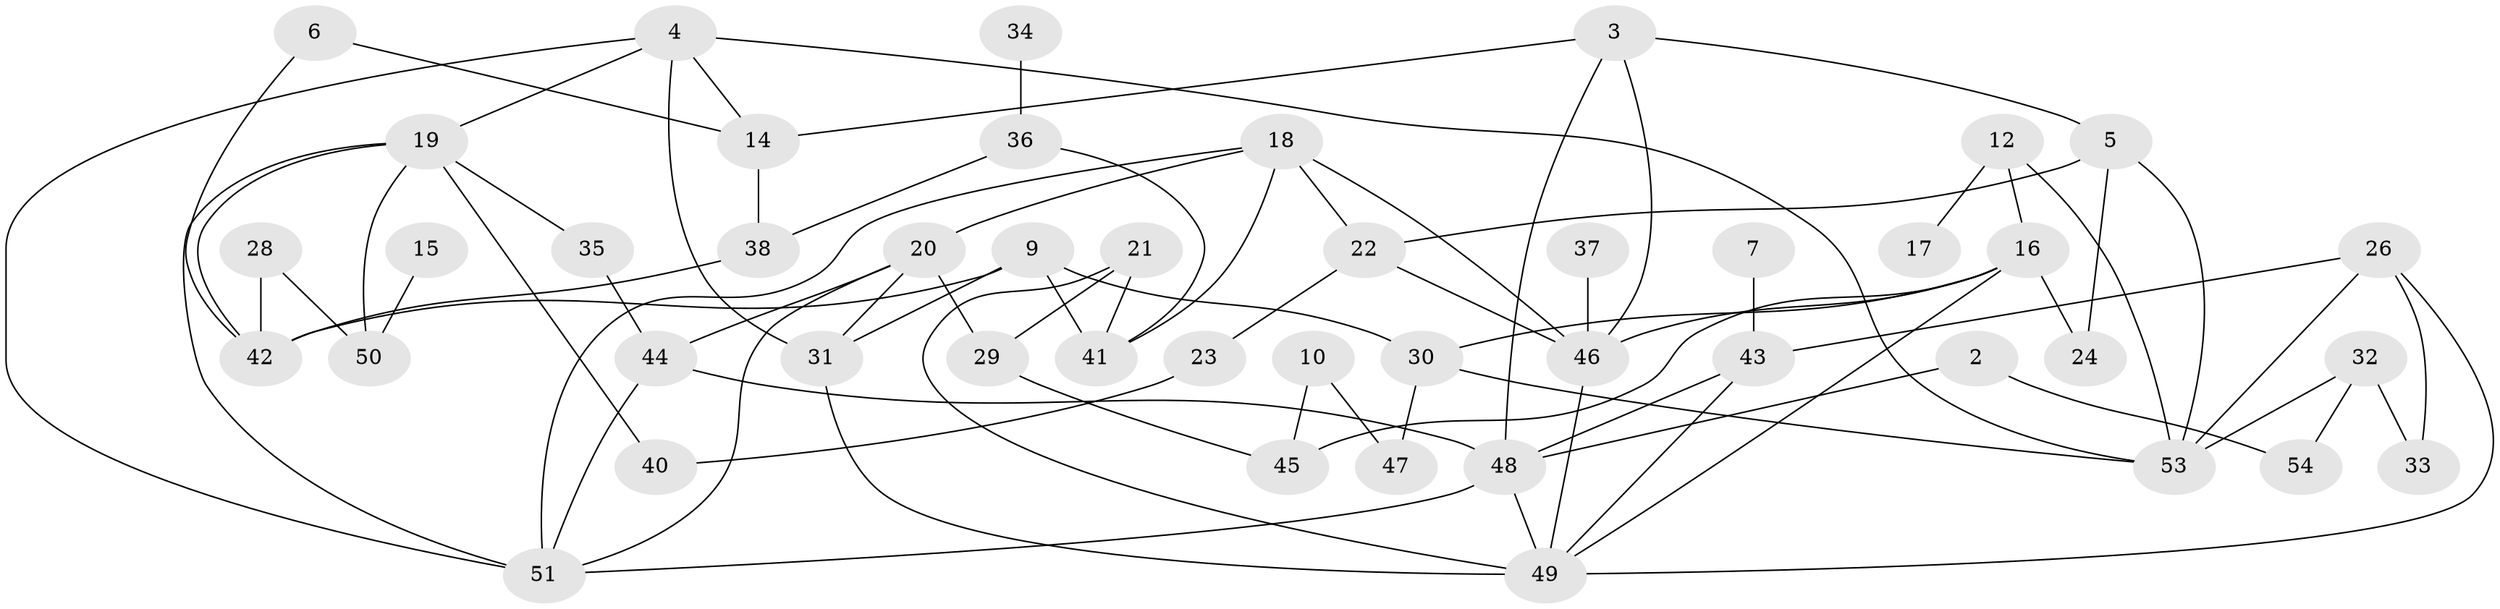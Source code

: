 // original degree distribution, {1: 0.18518518518518517, 2: 0.26851851851851855, 3: 0.2037037037037037, 4: 0.18518518518518517, 0: 0.06481481481481481, 5: 0.05555555555555555, 6: 0.037037037037037035}
// Generated by graph-tools (version 1.1) at 2025/00/03/09/25 03:00:40]
// undirected, 46 vertices, 79 edges
graph export_dot {
graph [start="1"]
  node [color=gray90,style=filled];
  2;
  3;
  4;
  5;
  6;
  7;
  9;
  10;
  12;
  14;
  15;
  16;
  17;
  18;
  19;
  20;
  21;
  22;
  23;
  24;
  26;
  28;
  29;
  30;
  31;
  32;
  33;
  34;
  35;
  36;
  37;
  38;
  40;
  41;
  42;
  43;
  44;
  45;
  46;
  47;
  48;
  49;
  50;
  51;
  53;
  54;
  2 -- 48 [weight=1.0];
  2 -- 54 [weight=1.0];
  3 -- 5 [weight=1.0];
  3 -- 14 [weight=1.0];
  3 -- 46 [weight=1.0];
  3 -- 48 [weight=1.0];
  4 -- 14 [weight=1.0];
  4 -- 19 [weight=1.0];
  4 -- 31 [weight=1.0];
  4 -- 51 [weight=1.0];
  4 -- 53 [weight=1.0];
  5 -- 22 [weight=1.0];
  5 -- 24 [weight=1.0];
  5 -- 53 [weight=1.0];
  6 -- 14 [weight=1.0];
  6 -- 42 [weight=1.0];
  7 -- 43 [weight=1.0];
  9 -- 30 [weight=1.0];
  9 -- 31 [weight=1.0];
  9 -- 41 [weight=1.0];
  9 -- 42 [weight=1.0];
  10 -- 45 [weight=1.0];
  10 -- 47 [weight=1.0];
  12 -- 16 [weight=1.0];
  12 -- 17 [weight=1.0];
  12 -- 53 [weight=1.0];
  14 -- 38 [weight=1.0];
  15 -- 50 [weight=1.0];
  16 -- 24 [weight=1.0];
  16 -- 30 [weight=1.0];
  16 -- 45 [weight=1.0];
  16 -- 46 [weight=3.0];
  16 -- 49 [weight=1.0];
  18 -- 20 [weight=1.0];
  18 -- 22 [weight=1.0];
  18 -- 41 [weight=1.0];
  18 -- 46 [weight=1.0];
  18 -- 51 [weight=1.0];
  19 -- 35 [weight=1.0];
  19 -- 40 [weight=1.0];
  19 -- 42 [weight=1.0];
  19 -- 50 [weight=1.0];
  19 -- 51 [weight=1.0];
  20 -- 29 [weight=1.0];
  20 -- 31 [weight=1.0];
  20 -- 44 [weight=1.0];
  20 -- 51 [weight=1.0];
  21 -- 29 [weight=1.0];
  21 -- 41 [weight=1.0];
  21 -- 49 [weight=1.0];
  22 -- 23 [weight=1.0];
  22 -- 46 [weight=1.0];
  23 -- 40 [weight=1.0];
  26 -- 33 [weight=1.0];
  26 -- 43 [weight=1.0];
  26 -- 49 [weight=1.0];
  26 -- 53 [weight=1.0];
  28 -- 42 [weight=2.0];
  28 -- 50 [weight=1.0];
  29 -- 45 [weight=1.0];
  30 -- 47 [weight=1.0];
  30 -- 53 [weight=1.0];
  31 -- 49 [weight=2.0];
  32 -- 33 [weight=1.0];
  32 -- 53 [weight=1.0];
  32 -- 54 [weight=1.0];
  34 -- 36 [weight=1.0];
  35 -- 44 [weight=1.0];
  36 -- 38 [weight=1.0];
  36 -- 41 [weight=1.0];
  37 -- 46 [weight=1.0];
  38 -- 42 [weight=1.0];
  43 -- 48 [weight=1.0];
  43 -- 49 [weight=1.0];
  44 -- 48 [weight=2.0];
  44 -- 51 [weight=1.0];
  46 -- 49 [weight=1.0];
  48 -- 49 [weight=1.0];
  48 -- 51 [weight=1.0];
}
